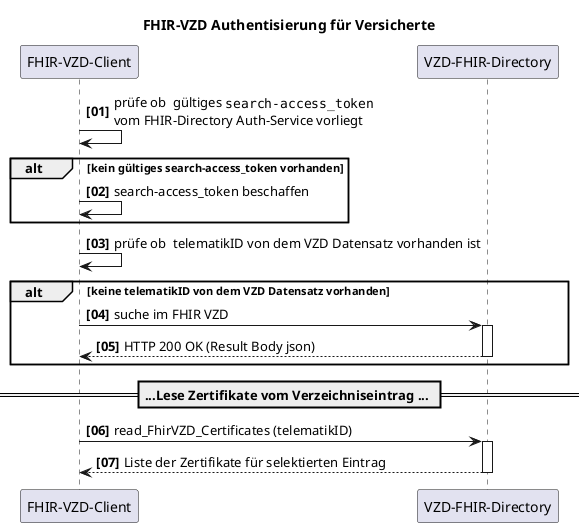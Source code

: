 @startuml
autonumber 1 1 "<b>[00]"
title "FHIR-VZD Authentisierung für Versicherte"

    participant FhirVzdClient as "FHIR-VZD-Client"


    participant fp as "VZD-FHIR-Directory"


FhirVzdClient-> FhirVzdClient: prüfe ob  gültiges ""search-access_token""\nvom FHIR-Directory Auth-Service vorliegt

alt kein gültiges search-access_token vorhanden
   FhirVzdClient-> FhirVzdClient: search-access_token beschaffen
end


FhirVzdClient-> FhirVzdClient: prüfe ob  telematikID von dem VZD Datensatz vorhanden ist

alt keine telematikID von dem VZD Datensatz vorhanden
   FhirVzdClient -> fp: suche im FHIR VZD
   activate fp
   fp --> FhirVzdClient : HTTP 200 OK (Result Body json)
   deactivate fp
end

== ...Lese Zertifikate vom Verzeichniseintrag ... ==

FhirVzdClient -> fp: read_FhirVZD_Certificates (telematikID) 
activate fp
fp-->FhirVzdClient: Liste der Zertifikate für selektierten Eintrag
deactivate fp

@enduml

